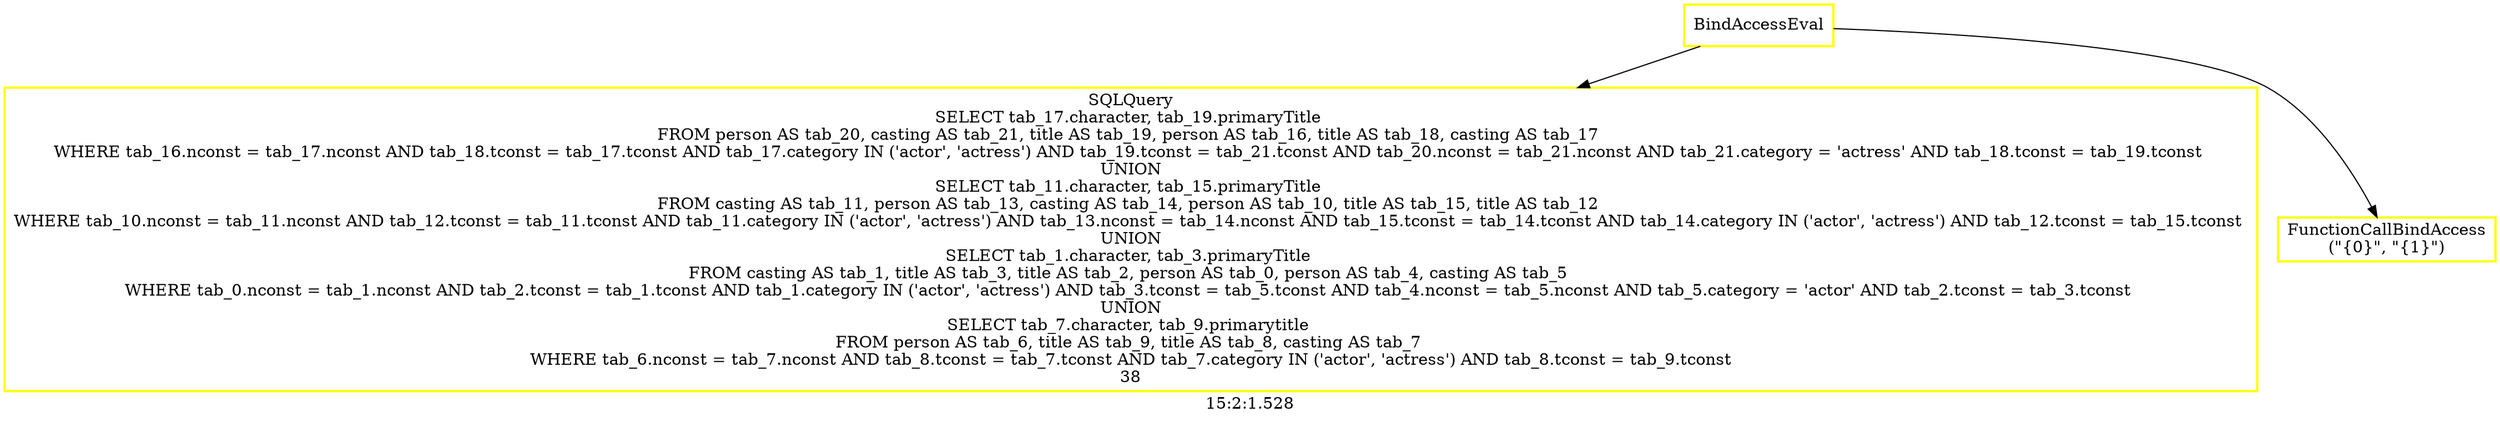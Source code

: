 digraph  g{ graph[label = "15:2:1.528"]
node [shape=rectangle, color=black, fontcolor=black, style=bold] edge [color=black] 0 [label="BindAccessEval", color = yellow] ; 
1 [label="SQLQuery
SELECT tab_17.character, tab_19.primaryTitle 
FROM person AS tab_20, casting AS tab_21, title AS tab_19, person AS tab_16, title AS tab_18, casting AS tab_17 
WHERE tab_16.nconst = tab_17.nconst AND tab_18.tconst = tab_17.tconst AND tab_17.category IN ('actor', 'actress') AND tab_19.tconst = tab_21.tconst AND tab_20.nconst = tab_21.nconst AND tab_21.category = 'actress' AND tab_18.tconst = tab_19.tconst 
UNION
SELECT tab_11.character, tab_15.primaryTitle 
FROM casting AS tab_11, person AS tab_13, casting AS tab_14, person AS tab_10, title AS tab_15, title AS tab_12 
WHERE tab_10.nconst = tab_11.nconst AND tab_12.tconst = tab_11.tconst AND tab_11.category IN ('actor', 'actress') AND tab_13.nconst = tab_14.nconst AND tab_15.tconst = tab_14.tconst AND tab_14.category IN ('actor', 'actress') AND tab_12.tconst = tab_15.tconst 
UNION
SELECT tab_1.character, tab_3.primaryTitle 
FROM casting AS tab_1, title AS tab_3, title AS tab_2, person AS tab_0, person AS tab_4, casting AS tab_5 
WHERE tab_0.nconst = tab_1.nconst AND tab_2.tconst = tab_1.tconst AND tab_1.category IN ('actor', 'actress') AND tab_3.tconst = tab_5.tconst AND tab_4.nconst = tab_5.nconst AND tab_5.category = 'actor' AND tab_2.tconst = tab_3.tconst 
UNION
SELECT tab_7.character, tab_9.primarytitle 
FROM person AS tab_6, title AS tab_9, title AS tab_8, casting AS tab_7 
WHERE tab_6.nconst = tab_7.nconst AND tab_8.tconst = tab_7.tconst AND tab_7.category IN ('actor', 'actress') AND tab_8.tconst = tab_9.tconst
38", color = yellow] ; 
0 -> 1 ; 
2 [label="FunctionCallBindAccess
(\"{0}\", \"{1}\")", color = yellow] ; 
0 -> 2 ; 
}

